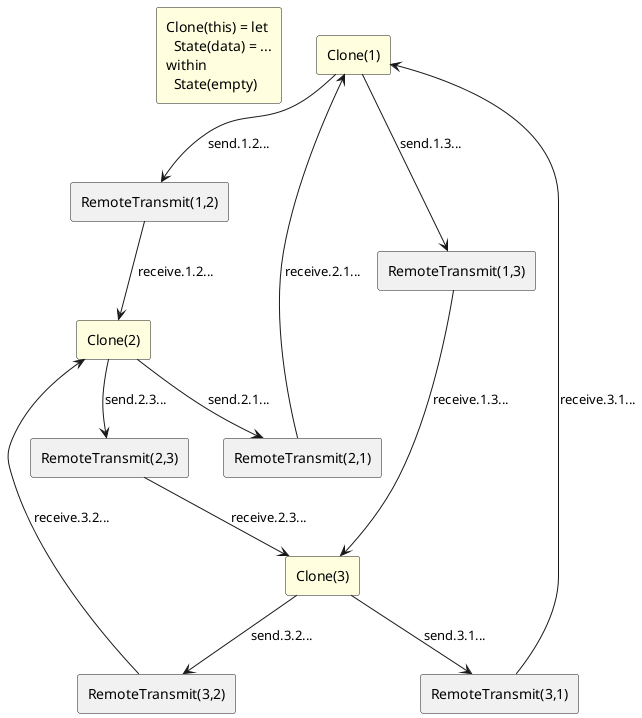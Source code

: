 @startuml
'https://plantuml.com/component-diagram
skinparam componentStyle rectangle

component Clone #lightyellow [
  Clone(this) = let
    State(data) = ...
  within
    State(empty)
]

component "Clone(1)" as Clone1 #lightyellow
component "Clone(2)" as Clone2 #lightyellow
component "Clone(3)" as Clone3 #lightyellow

Clone1 --> [RemoteTransmit(1,2)] : send.1.2...
Clone1 --> [RemoteTransmit(1,3)] : send.1.3...
Clone2 --> [RemoteTransmit(2,1)] : send.2.1...
Clone2 --> [RemoteTransmit(2,3)] : send.2.3...
Clone3 --> [RemoteTransmit(3,1)] : send.3.1...
Clone3 --> [RemoteTransmit(3,2)] : send.3.2...

[RemoteTransmit(1,2)] --> Clone2 : receive.1.2...
[RemoteTransmit(1,3)] --> Clone3 : receive.1.3...
[RemoteTransmit(2,1)] --> Clone1 : receive.2.1...
[RemoteTransmit(2,3)] --> Clone3 : receive.2.3...
[RemoteTransmit(3,1)] --> Clone1 : receive.3.1...
[RemoteTransmit(3,2)] --> Clone2 : receive.3.2...

@enduml